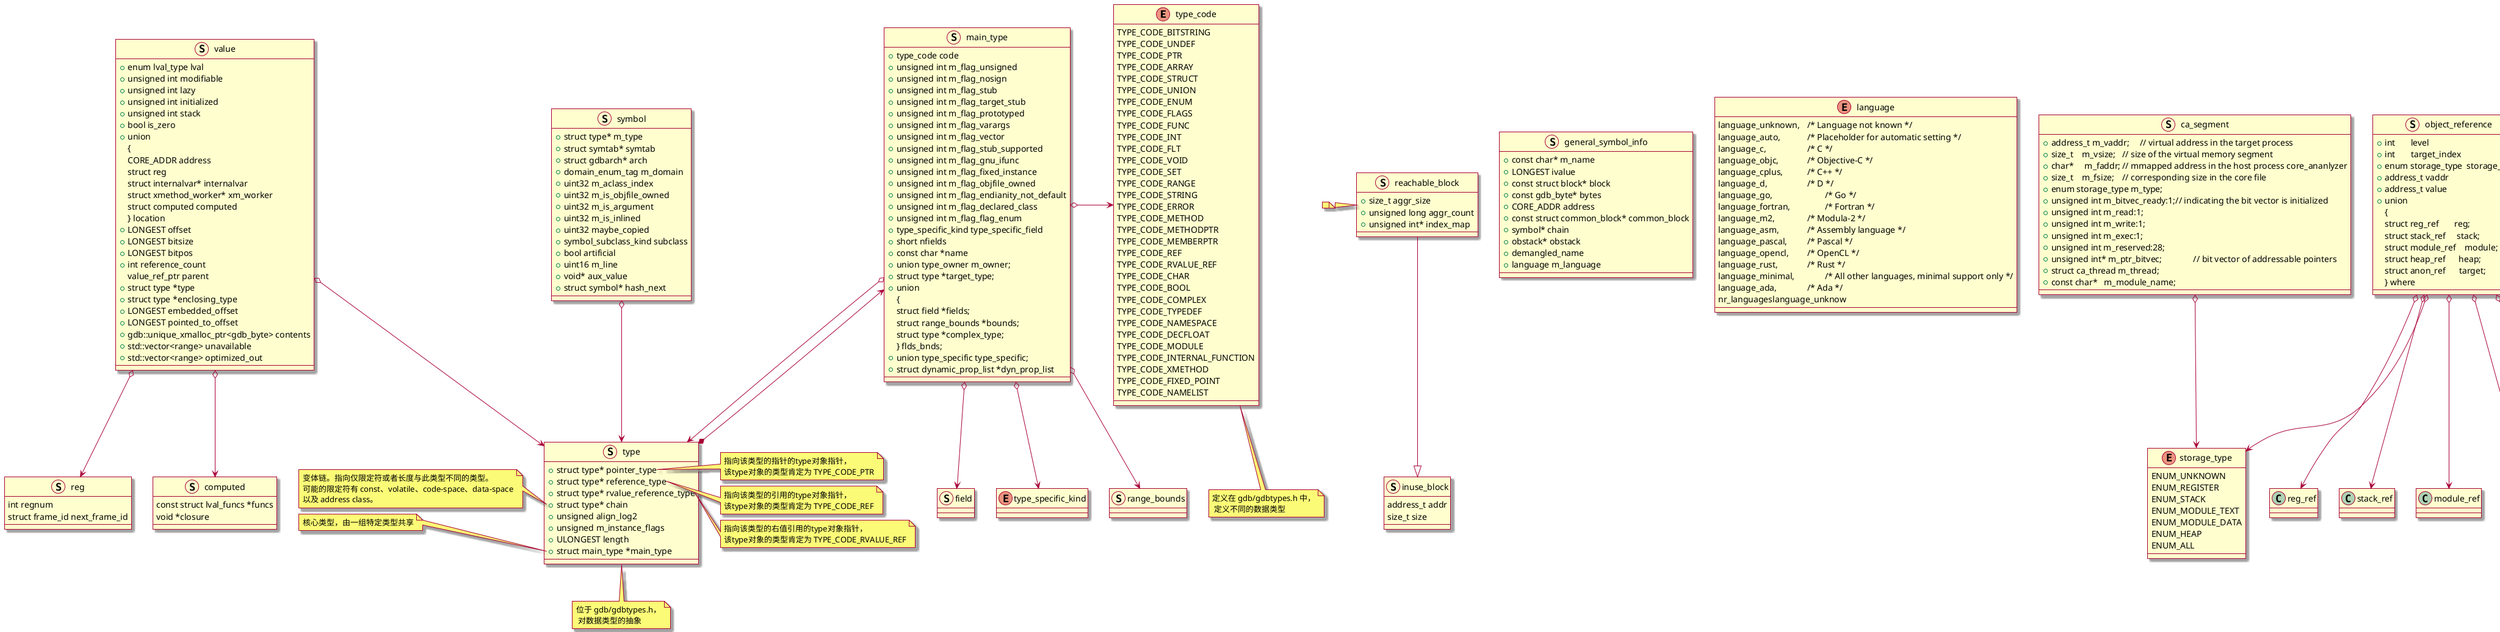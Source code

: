 @startuml 类图
skin rose

enum type_code
{
    TYPE_CODE_BITSTRING
    TYPE_CODE_UNDEF
    TYPE_CODE_PTR
    TYPE_CODE_ARRAY
    TYPE_CODE_STRUCT
    TYPE_CODE_UNION
    TYPE_CODE_ENUM
    TYPE_CODE_FLAGS
    TYPE_CODE_FUNC
    TYPE_CODE_INT
    TYPE_CODE_FLT
    TYPE_CODE_VOID
    TYPE_CODE_SET
    TYPE_CODE_RANGE
    TYPE_CODE_STRING
    TYPE_CODE_ERROR
    TYPE_CODE_METHOD
    TYPE_CODE_METHODPTR
    TYPE_CODE_MEMBERPTR
    TYPE_CODE_REF
    TYPE_CODE_RVALUE_REF
    TYPE_CODE_CHAR
    TYPE_CODE_BOOL
    TYPE_CODE_COMPLEX
    TYPE_CODE_TYPEDEF
    TYPE_CODE_NAMESPACE
    TYPE_CODE_DECFLOAT
    TYPE_CODE_MODULE
    TYPE_CODE_INTERNAL_FUNCTION
    TYPE_CODE_XMETHOD
    TYPE_CODE_FIXED_POINT
    TYPE_CODE_NAMELIST
}
note bottom: 定义在 gdb/gdbtypes.h 中，\n 定义不同的数据类型

struct main_type
{
    + type_code code
    + unsigned int m_flag_unsigned
    + unsigned int m_flag_nosign
    + unsigned int m_flag_stub
    + unsigned int m_flag_target_stub
    + unsigned int m_flag_prototyped
    + unsigned int m_flag_varargs
    + unsigned int m_flag_vector
    + unsigned int m_flag_stub_supported
    + unsigned int m_flag_gnu_ifunc
    + unsigned int m_flag_fixed_instance
    + unsigned int m_flag_objfile_owned
    + unsigned int m_flag_endianity_not_default
    + unsigned int m_flag_declared_class
    + unsigned int m_flag_flag_enum
    + type_specific_kind type_specific_field
    + short nfields
    + const char *name
    + union type_owner m_owner;
    + struct type *target_type;
    + union 
    {
        struct field *fields;
        struct range_bounds *bounds;
        struct type *complex_type;
    } flds_bnds;
    + union type_specific type_specific;
    + struct dynamic_prop_list *dyn_prop_list
}
struct field {}
enum type_specific_kind {} 
struct range_bounds {}

main_type o->type_code
main_type o--> type_specific_kind
main_type o-->field
main_type o-->range_bounds

struct type
{
    + struct type* pointer_type
    + struct type* reference_type
    + struct type* rvalue_reference_type
    + struct type* chain
    + unsigned align_log2
    + unsigned m_instance_flags
    + ULONGEST length
    + struct main_type *main_type
}
note bottom: 位于 gdb/gdbtypes.h，\n 对数据类型的抽象
note right of type::pointer_type
    指向该类型的指针的type对象指针，
    该type对象的类型肯定为 TYPE_CODE_PTR
end note
note right of type::reference_type
    指向该类型的引用的type对象指针，
    该type对象的类型肯定为 TYPE_CODE_REF
end note
note right of type::rvalue_reference_type
    指向该类型的右值引用的type对象指针，
    该type对象的类型肯定为 TYPE_CODE_RVALUE_REF
end note
note left of type::chain
    变体链。指向仅限定符或者长度与此类型不同的类型。
    可能的限定符有 const、volatile、code-space、data-space
    以及 address class。
end note
note left of type::main_type
    核心类型，由一组特定类型共享
end note
type *-->main_type
main_type o--> type

struct symbol
{
    + struct type* m_type
    + struct symtab* symtab
    + struct gdbarch* arch
    + domain_enum_tag m_domain
    + uint32 m_aclass_index
    + uint32 m_is_objfile_owned
    + uint32 m_is_argument
    + uint32 m_is_inlined
    + uint32 maybe_copied
    + symbol_subclass_kind subclass
    + bool artificial
    + uint16 m_line
    + void* aux_value
    + struct symbol* hash_next
}
symbol o--> type

struct general_symbol_info
{
    + const char* m_name
    + LONGEST ivalue
    + const struct block* block
    + const gdb_byte* bytes
    + CORE_ADDR address
    + const struct common_block* common_block
    + symbol* chain
    + obstack* obstack
    + demangled_name
    + language m_language
}

enum language
{
    language_unknown,	/* Language not known */
    language_auto,		/* Placeholder for automatic setting */
    language_c,			/* C */
    language_objc,		/* Objective-C */
    language_cplus,		/* C++ */
    language_d,			/* D */
    language_go,			/* Go */
    language_fortran,		/* Fortran */
    language_m2,		/* Modula-2 */
    language_asm,		/* Assembly language */
    language_pascal,		/* Pascal */
    language_opencl,		/* OpenCL */
    language_rust,		/* Rust */
    language_minimal,		/* All other languages, minimal support only */
    language_ada,		/* Ada */
    nr_languageslanguage_unknow

}

enum storage_type
{
    ENUM_UNKNOWN
	ENUM_REGISTER
	ENUM_STACK
	ENUM_MODULE_TEXT
	ENUM_MODULE_DATA
	ENUM_HEAP
	ENUM_ALL
}

struct ca_segment
{
	+ address_t m_vaddr;	// virtual address in the target process
	+ size_t    m_vsize;	// size of the virtual memory segment
	+ char*     m_faddr;	// mmapped address in the host process core_ananlyzer
	+ size_t    m_fsize;	// corresponding size in the core file
	+ enum storage_type m_type;
	+ unsigned int m_bitvec_ready:1;	// indicating the bit vector is initialized
	+ unsigned int m_read:1;
	+ unsigned int m_write:1;
	+ unsigned int m_exec:1;
	+ unsigned int m_reserved:28;
	+ unsigned int* m_ptr_bitvec;		// bit vector of addressable pointers
	+ struct ca_thread m_thread;
	+ const char*   m_module_name;
}
ca_segment o--> storage_type

struct object_reference
{
    '0 is referenced, 1 means direct ref,
    '2 stands for 2nd level indirect ref, and so on
	+ int       level
    ' I am a reference to the object in this slot
	+ int       target_index
	+ enum storage_type  storage_type;
	+ address_t vaddr
	+ address_t value
	+ union
	{
	    struct reg_ref       reg;
		struct stack_ref     stack;
		struct module_ref    module;
		struct heap_ref      heap;
		struct anon_ref      target;
	} where
}
object_reference o--> storage_type
object_reference o--> reg_ref
object_reference o--> stack_ref
object_reference o--> module_ref
object_reference o--> heap_ref
object_reference o--> anon_ref

struct inuse_block
{
    address_t addr
    size_t size
}

struct reachable_block
{
    + size_t aggr_size
    + unsigned long aggr_count
    + unsigned int* index_map
}
note left: 
reachable_block --|> inuse_block

struct reg
{
    int regnum
    struct frame_id next_frame_id
}

struct computed
{
    const struct lval_funcs *funcs
    void *closure
}

struct value
{
    + enum lval_type lval
    + unsigned int modifiable
    + unsigned int lazy
    + unsigned int initialized
    + unsigned int stack
    + bool is_zero
    + union
    {
        CORE_ADDR address
        struct reg
        struct internalvar* internalvar
        struct xmethod_worker* xm_worker
        struct computed computed
    } location
    + LONGEST offset
    + LONGEST bitsize
    + LONGEST bitpos
    + int reference_count
    value_ref_ptr parent
    + struct type *type
    + struct type *enclosing_type
    + LONGEST embedded_offset
    + LONGEST pointed_to_offset
    + gdb::unique_xmalloc_ptr<gdb_byte> contents
    + std::vector<range> unavailable
    + std::vector<range> optimized_out
}
value o-->reg
value o-->computed
value o-->type

@enduml